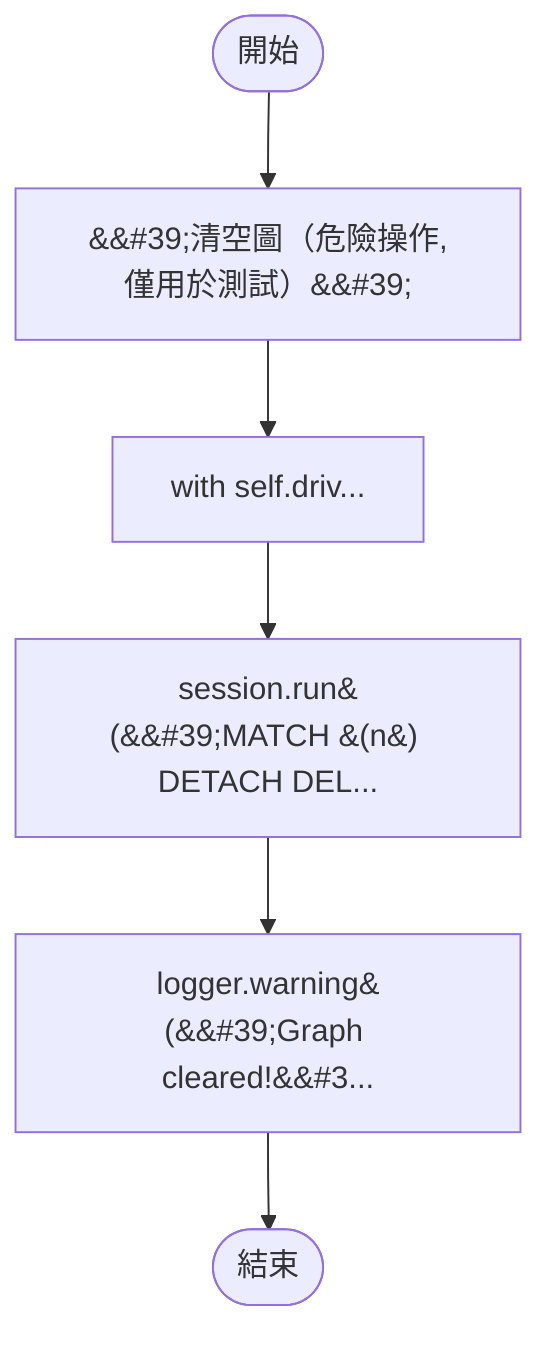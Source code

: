 flowchart TB
    n1([開始])
    n2([結束])
    n3[&amp;&#35;39;清空圖（危險操作,僅用於測試）&amp;&#35;39;]
    n4[with self.driv...]
    n5[session.run&#40;&amp;&#35;39;MATCH &#40;n&#41; DETACH DEL...]
    n6[logger.warning&#40;&amp;&#35;39;Graph cleared!&amp;&#35;3...]
    n1 --> n3
    n3 --> n4
    n4 --> n5
    n5 --> n6
    n6 --> n2